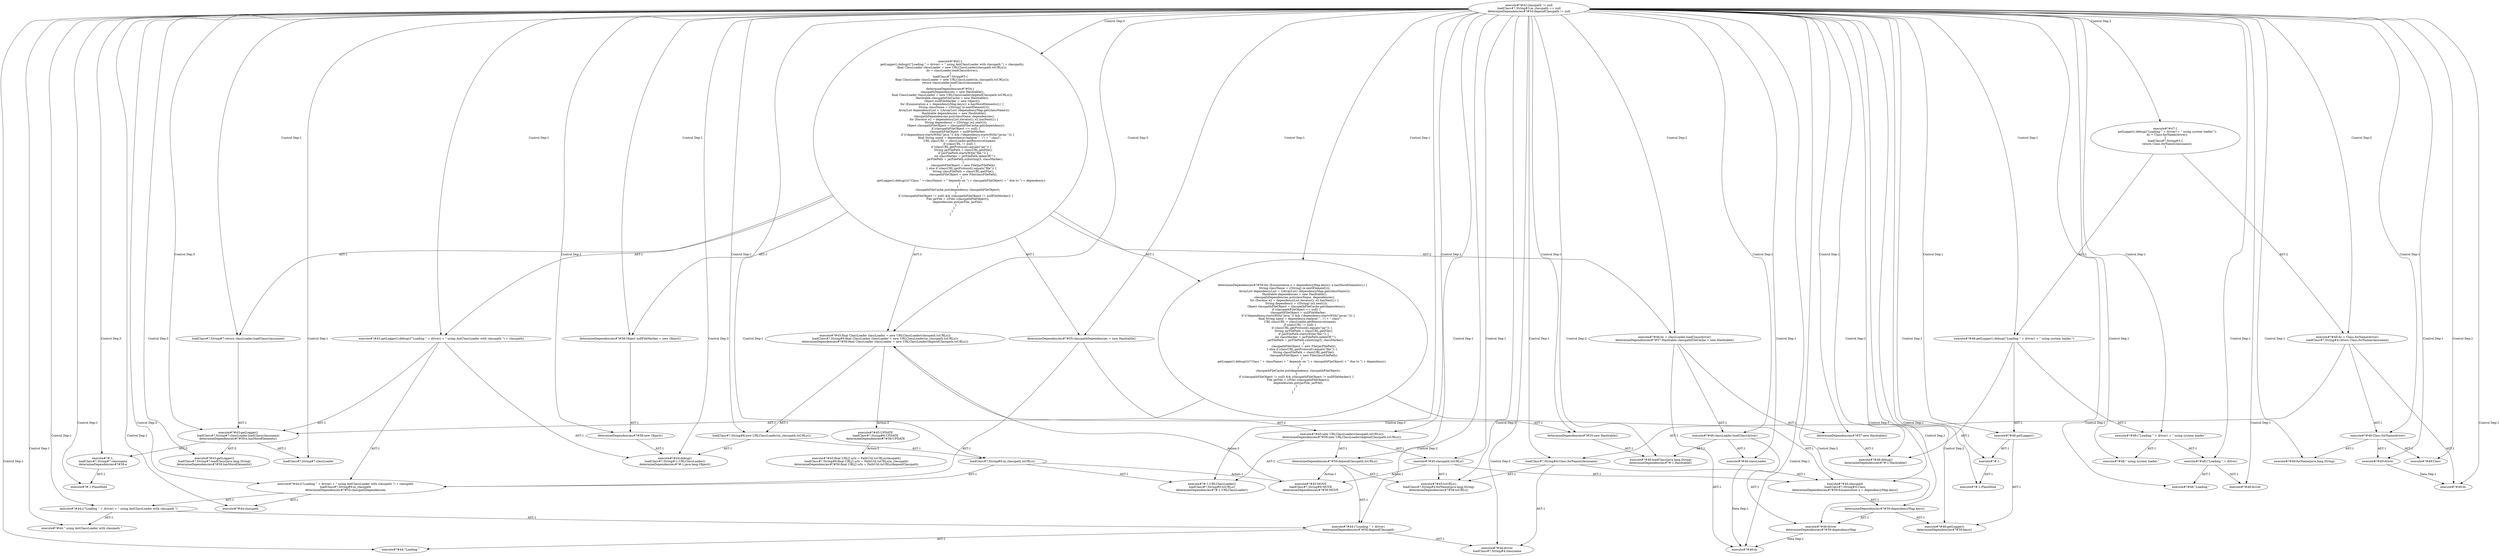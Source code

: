 digraph "Pattern" {
0 [label="execute#?#45:UPDATE
loadClass#?,String#6:UPDATE
determineDependencies#?#56:UPDATE" shape=ellipse]
1 [label="execute#?#45:final ClassLoader classLoader = new URLClassLoader(classpath.toURLs())
loadClass#?,String#6:final ClassLoader classLoader = new URLClassLoader(m_classpath.toURLs())
determineDependencies#?#56:final ClassLoader classLoader = new URLClassLoader(dependClasspath.toURLs())" shape=ellipse]
2 [label="execute#?#42:classpath != null
loadClass#?,String#3:m_classpath == null
determineDependencies#?#54:dependClasspath != null" shape=ellipse]
3 [label="execute#?#42:\{
    getLogger().debug(((\"Loading \" + driver) + \" using AntClassLoader with classpath \") + classpath);
    final ClassLoader classLoader = new URLClassLoader(classpath.toURLs());
    dc = classLoader.loadClass(driver);
\}
loadClass#?,String#5:\{
    final ClassLoader classLoader = new URLClassLoader(m_classpath.toURLs());
    return classLoader.loadClass(classname);
\}
determineDependencies#?#54:\{
    classpathDependencies = new Hashtable();
    final ClassLoader classLoader = new URLClassLoader(dependClasspath.toURLs());
    Hashtable classpathFileCache = new Hashtable();
    Object nullFileMarker = new Object();
    for (Enumeration e = dependencyMap.keys(); e.hasMoreElements();) \{
        String className = ((String) (e.nextElement()));
        ArrayList dependencyList = ((ArrayList) (dependencyMap.get(className)));
        Hashtable dependencies = new Hashtable();
        classpathDependencies.put(className, dependencies);
        for (Iterator e2 = dependencyList.iterator(); e2.hasNext();) \{
            String dependency = ((String) (e2.next()));
            Object classpathFileObject = classpathFileCache.get(dependency);
            if (classpathFileObject == null) \{
                classpathFileObject = nullFileMarker;
                if ((!dependency.startsWith(\"java.\")) && (!dependency.startsWith(\"javax.\"))) \{
                    final String name = dependency.replace('.', '/') + \".class\";
                    URL classURL = classLoader.getResource(name);
                    if (classURL != null) \{
                        if (classURL.getProtocol().equals(\"jar\")) \{
                            String jarFilePath = classURL.getFile();
                            if (jarFilePath.startsWith(\"file:\")) \{
                                int classMarker = jarFilePath.indexOf('!');
                                jarFilePath = jarFilePath.substring(5, classMarker);
                            \}
                            classpathFileObject = new File(jarFilePath);
                        \} else if (classURL.getProtocol().equals(\"file\")) \{
                            String classFilePath = classURL.getFile();
                            classpathFileObject = new File(classFilePath);
                        \}
                        getLogger().debug(((((\"Class \" + className) + \" depends on \") + classpathFileObject) + \" due to \") + dependency);
                    \}
                \}
                classpathFileCache.put(dependency, classpathFileObject);
            \}
            if ((classpathFileObject != null) && (classpathFileObject != nullFileMarker)) \{
                File jarFile = ((File) (classpathFileObject));
                dependencies.put(jarFile, jarFile);
            \}
        \}
    \}
\}" shape=ellipse]
4 [label="execute#?#43:getLogger().debug(((\"Loading \" + driver) + \" using AntClassLoader with classpath \") + classpath)" shape=ellipse]
5 [label="execute#?#44:debug()
loadClass#?,String#-1:URLClassLoader()
determineDependencies#?#-1:java.lang.Object()" shape=ellipse]
6 [label="execute#?#43:getLogger()
loadClass#?,String#7:classLoader.loadClass(classname)
determineDependencies#?#59:e.hasMoreElements()" shape=ellipse]
7 [label="execute#?#43:getLogger()
loadClass#?,String#7:loadClass(java.lang.String)
determineDependencies#?#59:hasMoreElements()" shape=ellipse]
8 [label="execute#?#-1:
loadClass#?,String#7:classname
determineDependencies#?#59:e" shape=ellipse]
9 [label="execute#?#-1:PlaceHold" shape=ellipse]
10 [label="execute#?#44:((\"Loading \" + driver) + \" using AntClassLoader with classpath \") + classpath
loadClass#?,String#6:m_classpath
determineDependencies#?#55:classpathDependencies" shape=ellipse]
11 [label="execute#?#44:((\"Loading \" + driver) + \" using AntClassLoader with classpath \")" shape=ellipse]
12 [label="execute#?#44:(\"Loading \" + driver)
determineDependencies#?#56:dependClasspath" shape=ellipse]
13 [label="execute#?#44:\"Loading \"" shape=ellipse]
14 [label="execute#?#44:driver
loadClass#?,String#4:classname" shape=ellipse]
15 [label="execute#?#44:\" using AntClassLoader with classpath \"" shape=ellipse]
16 [label="execute#?#44:classpath" shape=ellipse]
17 [label="execute#?#45:new URLClassLoader(classpath.toURLs())
determineDependencies#?#56:new URLClassLoader(dependClasspath.toURLs())" shape=ellipse]
18 [label="execute#?#-1:URLClassLoader()
loadClass#?,String#6:toURLs()
determineDependencies#?#-1:URLClassLoader()" shape=ellipse]
19 [label="execute#?#45:classpath.toURLs()" shape=ellipse]
20 [label="execute#?#45:toURLs()
loadClass#?,String#4:forName(java.lang.String)
determineDependencies#?#56:toURLs()" shape=ellipse]
21 [label="execute#?#45:classpath
loadClass#?,String#4:Class
determineDependencies#?#59:Enumeration e = dependencyMap.keys()" shape=ellipse]
22 [label="execute#?#46:dc = classLoader.loadClass(driver)
determineDependencies#?#57:Hashtable classpathFileCache = new Hashtable()" shape=ellipse]
23 [label="execute#?#46:dc" shape=ellipse]
24 [label="execute#?#46:classLoader.loadClass(driver)" shape=ellipse]
25 [label="execute#?#46:loadClass(java.lang.String)
determineDependencies#?#-1:Hashtable()" shape=ellipse]
26 [label="execute#?#46:classLoader" shape=ellipse]
27 [label="execute#?#46:driver
determineDependencies#?#59:dependencyMap" shape=ellipse]
28 [label="execute#?#47:\{
    getLogger().debug((\"Loading \" + driver) + \" using system loader.\");
    dc = Class.forName(driver);
\}
loadClass#?,String#3:\{
    return Class.forName(classname);
\}" shape=ellipse]
29 [label="execute#?#48:getLogger().debug((\"Loading \" + driver) + \" using system loader.\")" shape=ellipse]
30 [label="execute#?#48:debug()
determineDependencies#?#-1:Hashtable()" shape=ellipse]
31 [label="execute#?#48:getLogger()" shape=ellipse]
32 [label="execute#?#48:getLogger()
determineDependencies#?#59:keys()" shape=ellipse]
33 [label="execute#?#-1:" shape=ellipse]
34 [label="execute#?#-1:PlaceHold" shape=ellipse]
35 [label="execute#?#48:(\"Loading \" + driver) + \" using system loader.\"" shape=ellipse]
36 [label="execute#?#48:(\"Loading \" + driver)" shape=ellipse]
37 [label="execute#?#48:\"Loading \"" shape=ellipse]
38 [label="execute#?#48:driver" shape=ellipse]
39 [label="execute#?#48:\" using system loader.\"" shape=ellipse]
40 [label="execute#?#49:dc = Class.forName(driver)
loadClass#?,String#4:return Class.forName(classname)" shape=ellipse]
41 [label="execute#?#49:dc" shape=ellipse]
42 [label="execute#?#49:Class.forName(driver)" shape=ellipse]
43 [label="execute#?#49:forName(java.lang.String)" shape=ellipse]
44 [label="execute#?#49:Class" shape=ellipse]
45 [label="execute#?#49:driver" shape=ellipse]
46 [label="execute#?#45:MOVE
loadClass#?,String#6:MOVE
determineDependencies#?#56:MOVE" shape=ellipse]
47 [label="execute#?#45:final URL[] urls = PathUtil.toURLs(classpath)
loadClass#?,String#6:final URL[] urls = PathUtil.toURLs(m_classpath)
determineDependencies#?#56:final URL[] urls = PathUtil.toURLs(dependClasspath)" shape=ellipse]
48 [label="loadClass#?,String#4:Class.forName(classname)" shape=ellipse]
49 [label="loadClass#?,String#6:m_classpath.toURLs()" shape=ellipse]
50 [label="loadClass#?,String#7:classLoader" shape=ellipse]
51 [label="loadClass#?,String#7:return classLoader.loadClass(classname)" shape=ellipse]
52 [label="loadClass#?,String#6:new URLClassLoader(m_classpath.toURLs())" shape=ellipse]
53 [label="determineDependencies#?#55:classpathDependencies = new Hashtable()" shape=ellipse]
54 [label="determineDependencies#?#56:dependClasspath.toURLs()" shape=ellipse]
55 [label="determineDependencies#?#58:new Object()" shape=ellipse]
56 [label="determineDependencies#?#59:dependencyMap.keys()" shape=ellipse]
57 [label="determineDependencies#?#59:for (Enumeration e = dependencyMap.keys(); e.hasMoreElements();) \{
    String className = ((String) (e.nextElement()));
    ArrayList dependencyList = ((ArrayList) (dependencyMap.get(className)));
    Hashtable dependencies = new Hashtable();
    classpathDependencies.put(className, dependencies);
    for (Iterator e2 = dependencyList.iterator(); e2.hasNext();) \{
        String dependency = ((String) (e2.next()));
        Object classpathFileObject = classpathFileCache.get(dependency);
        if (classpathFileObject == null) \{
            classpathFileObject = nullFileMarker;
            if ((!dependency.startsWith(\"java.\")) && (!dependency.startsWith(\"javax.\"))) \{
                final String name = dependency.replace('.', '/') + \".class\";
                URL classURL = classLoader.getResource(name);
                if (classURL != null) \{
                    if (classURL.getProtocol().equals(\"jar\")) \{
                        String jarFilePath = classURL.getFile();
                        if (jarFilePath.startsWith(\"file:\")) \{
                            int classMarker = jarFilePath.indexOf('!');
                            jarFilePath = jarFilePath.substring(5, classMarker);
                        \}
                        classpathFileObject = new File(jarFilePath);
                    \} else if (classURL.getProtocol().equals(\"file\")) \{
                        String classFilePath = classURL.getFile();
                        classpathFileObject = new File(classFilePath);
                    \}
                    getLogger().debug(((((\"Class \" + className) + \" depends on \") + classpathFileObject) + \" due to \") + dependency);
                \}
            \}
            classpathFileCache.put(dependency, classpathFileObject);
        \}
        if ((classpathFileObject != null) && (classpathFileObject != nullFileMarker)) \{
            File jarFile = ((File) (classpathFileObject));
            dependencies.put(jarFile, jarFile);
        \}
    \}
\}" shape=ellipse]
58 [label="determineDependencies#?#57:new Hashtable()" shape=ellipse]
59 [label="determineDependencies#?#58:Object nullFileMarker = new Object()" shape=ellipse]
60 [label="determineDependencies#?#55:new Hashtable()" shape=ellipse]
0 -> 47 [label="Action:3"];
1 -> 0 [label="Action:3"];
1 -> 17 [label="AST:2"];
1 -> 52 [label="AST:1"];
2 -> 1 [label="Control Dep:3"];
2 -> 3 [label="Control Dep:3"];
2 -> 4 [label="Control Dep:1"];
2 -> 5 [label="Control Dep:3"];
2 -> 6 [label="Control Dep:3"];
2 -> 7 [label="Control Dep:3"];
2 -> 8 [label="Control Dep:3"];
2 -> 9 [label="Control Dep:1"];
2 -> 10 [label="Control Dep:3"];
2 -> 11 [label="Control Dep:1"];
2 -> 12 [label="Control Dep:2"];
2 -> 13 [label="Control Dep:1"];
2 -> 14 [label="Control Dep:2"];
2 -> 15 [label="Control Dep:1"];
2 -> 16 [label="Control Dep:1"];
2 -> 17 [label="Control Dep:2"];
2 -> 18 [label="Control Dep:3"];
2 -> 19 [label="Control Dep:1"];
2 -> 20 [label="Control Dep:3"];
2 -> 21 [label="Control Dep:3"];
2 -> 22 [label="Control Dep:2"];
2 -> 23 [label="Control Dep:1"];
2 -> 24 [label="Control Dep:1"];
2 -> 25 [label="Control Dep:2"];
2 -> 26 [label="Control Dep:1"];
2 -> 27 [label="Control Dep:2"];
2 -> 28 [label="Control Dep:2"];
2 -> 29 [label="Control Dep:1"];
2 -> 30 [label="Control Dep:2"];
2 -> 31 [label="Control Dep:1"];
2 -> 32 [label="Control Dep:2"];
2 -> 33 [label="Control Dep:1"];
2 -> 34 [label="Control Dep:1"];
2 -> 35 [label="Control Dep:1"];
2 -> 36 [label="Control Dep:1"];
2 -> 37 [label="Control Dep:1"];
2 -> 38 [label="Control Dep:1"];
2 -> 39 [label="Control Dep:1"];
2 -> 40 [label="Control Dep:2"];
2 -> 41 [label="Control Dep:1"];
2 -> 42 [label="Control Dep:1"];
2 -> 43 [label="Control Dep:1"];
2 -> 44 [label="Control Dep:1"];
2 -> 45 [label="Control Dep:1"];
2 -> 48 [label="Control Dep:1"];
2 -> 49 [label="Control Dep:1"];
2 -> 50 [label="Control Dep:1"];
2 -> 51 [label="Control Dep:1"];
2 -> 52 [label="Control Dep:1"];
2 -> 53 [label="Control Dep:1"];
2 -> 54 [label="Control Dep:1"];
2 -> 55 [label="Control Dep:1"];
2 -> 56 [label="Control Dep:1"];
2 -> 57 [label="Control Dep:1"];
2 -> 58 [label="Control Dep:1"];
2 -> 59 [label="Control Dep:1"];
2 -> 60 [label="Control Dep:1"];
3 -> 1 [label="AST:3"];
3 -> 4 [label="AST:1"];
3 -> 22 [label="AST:2"];
3 -> 51 [label="AST:1"];
3 -> 53 [label="AST:1"];
3 -> 57 [label="AST:1"];
3 -> 59 [label="AST:1"];
4 -> 6 [label="AST:1"];
4 -> 5 [label="AST:1"];
4 -> 10 [label="AST:1"];
6 -> 8 [label="AST:3"];
6 -> 7 [label="AST:3"];
6 -> 50 [label="AST:1"];
8 -> 9 [label="AST:1"];
10 -> 11 [label="AST:1"];
10 -> 16 [label="AST:1"];
11 -> 12 [label="AST:1"];
11 -> 15 [label="AST:1"];
12 -> 13 [label="AST:1"];
12 -> 14 [label="AST:1"];
17 -> 18 [label="AST:2"];
17 -> 19 [label="AST:1"];
17 -> 54 [label="AST:1"];
19 -> 21 [label="AST:1"];
19 -> 20 [label="AST:1"];
19 -> 46 [label="Action:1"];
21 -> 56 [label="AST:1"];
22 -> 23 [label="AST:1"];
22 -> 24 [label="AST:1"];
22 -> 58 [label="AST:1"];
24 -> 26 [label="AST:1"];
24 -> 25 [label="AST:1"];
24 -> 27 [label="AST:1"];
26 -> 23 [label="Data Dep:1"];
27 -> 23 [label="Data Dep:1"];
28 -> 29 [label="AST:1"];
28 -> 40 [label="AST:2"];
29 -> 31 [label="AST:1"];
29 -> 30 [label="AST:1"];
29 -> 35 [label="AST:1"];
31 -> 33 [label="AST:1"];
31 -> 32 [label="AST:1"];
33 -> 34 [label="AST:1"];
35 -> 36 [label="AST:1"];
35 -> 39 [label="AST:1"];
36 -> 37 [label="AST:1"];
36 -> 38 [label="AST:1"];
40 -> 41 [label="AST:1"];
40 -> 42 [label="AST:1"];
40 -> 48 [label="AST:1"];
42 -> 44 [label="AST:1"];
42 -> 43 [label="AST:1"];
42 -> 45 [label="AST:1"];
45 -> 41 [label="Data Dep:1"];
46 -> 1 [label="Action:3"];
48 -> 21 [label="AST:1"];
48 -> 20 [label="AST:1"];
48 -> 14 [label="AST:1"];
49 -> 10 [label="AST:1"];
49 -> 18 [label="AST:1"];
49 -> 46 [label="Action:1"];
51 -> 6 [label="AST:1"];
52 -> 49 [label="AST:1"];
52 -> 5 [label="AST:1"];
53 -> 10 [label="AST:1"];
53 -> 60 [label="AST:1"];
54 -> 12 [label="AST:1"];
54 -> 20 [label="AST:1"];
54 -> 46 [label="Action:1"];
55 -> 5 [label="AST:1"];
56 -> 27 [label="AST:1"];
56 -> 32 [label="AST:1"];
57 -> 21 [label="AST:1"];
57 -> 6 [label="AST:1"];
58 -> 30 [label="AST:1"];
59 -> 55 [label="AST:1"];
60 -> 25 [label="AST:1"];
}
